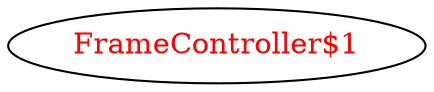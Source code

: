digraph dependencyGraph {
 concentrate=true;
 ranksep="2.0";
 rankdir="LR"; 
 splines="ortho";
"FrameController$1" [fontcolor="red"];
}